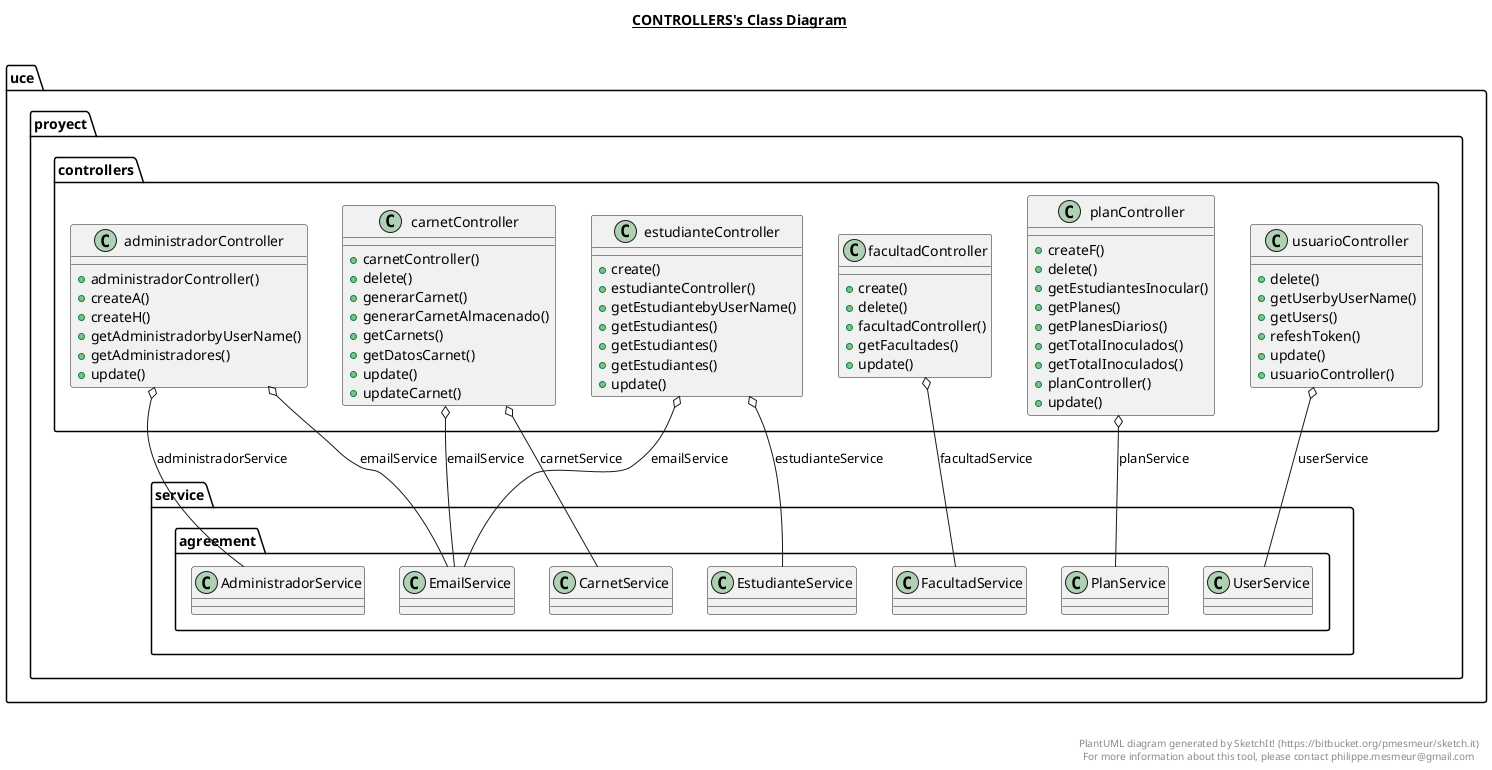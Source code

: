 @startuml

title __CONTROLLERS's Class Diagram__\n

    namespace uce.proyect {
      namespace controllers {
        class uce.proyect.controllers.administradorController {
            + administradorController()
            + createA()
            + createH()
            + getAdministradorbyUserName()
            + getAdministradores()
            + update()
        }
    }
  }
  

    namespace uce.proyect {
      namespace controllers {
        class uce.proyect.controllers.carnetController {
            + carnetController()
            + delete()
            + generarCarnet()
            + generarCarnetAlmacenado()
            + getCarnets()
            + getDatosCarnet()
            + update()
            + updateCarnet()
        }
      }
  }
  

    namespace uce.proyect {
      namespace controllers {
        class uce.proyect.controllers.estudianteController {
            + create()
            + estudianteController()
            + getEstudiantebyUserName()
            + getEstudiantes()
            + getEstudiantes()
            + getEstudiantes()
            + update()
        }
      }
  }
  

    namespace uce.proyect {
      namespace controllers {
        class uce.proyect.controllers.facultadController {
            + create()
            + delete()
            + facultadController()
            + getFacultades()
            + update()
      }
    }
  }
  

    namespace uce.proyect {
      namespace controllers {
        class uce.proyect.controllers.planController {
            + createF()
            + delete()
            + getEstudiantesInocular()
            + getPlanes()
            + getPlanesDiarios()
            + getTotalInoculados()
            + getTotalInoculados()
            + planController()
            + update()
        }
    }
  }
  

    namespace uce.proyect {
      namespace controllers {
        class uce.proyect.controllers.usuarioController {
            + delete()
            + getUserbyUserName()
            + getUsers()
            + refeshToken()
            + update()
            + usuarioController()
        }
    }
  }
  

  uce.proyect.controllers.administradorController o-- uce.proyect.service.agreement.AdministradorService : administradorService
  uce.proyect.controllers.administradorController o-- uce.proyect.service.agreement.EmailService : emailService
  uce.proyect.controllers.carnetController o-- uce.proyect.service.agreement.CarnetService : carnetService
  uce.proyect.controllers.carnetController o-- uce.proyect.service.agreement.EmailService : emailService
  uce.proyect.controllers.estudianteController o-- uce.proyect.service.agreement.EmailService : emailService
  uce.proyect.controllers.estudianteController o-- uce.proyect.service.agreement.EstudianteService : estudianteService
  uce.proyect.controllers.facultadController o-- uce.proyect.service.agreement.FacultadService : facultadService
  uce.proyect.controllers.planController o-- uce.proyect.service.agreement.PlanService : planService
  uce.proyect.controllers.usuarioController o-- uce.proyect.service.agreement.UserService : userService


right footer


PlantUML diagram generated by SketchIt! (https://bitbucket.org/pmesmeur/sketch.it)
For more information about this tool, please contact philippe.mesmeur@gmail.com
endfooter

@enduml
